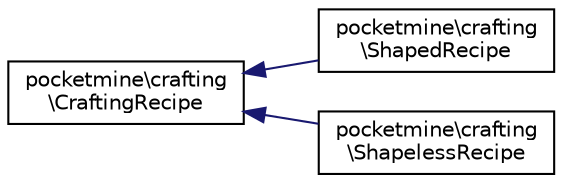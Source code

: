 digraph "Graphical Class Hierarchy"
{
 // INTERACTIVE_SVG=YES
 // LATEX_PDF_SIZE
  edge [fontname="Helvetica",fontsize="10",labelfontname="Helvetica",labelfontsize="10"];
  node [fontname="Helvetica",fontsize="10",shape=record];
  rankdir="LR";
  Node0 [label="pocketmine\\crafting\l\\CraftingRecipe",height=0.2,width=0.4,color="black", fillcolor="white", style="filled",URL="$d6/dd6/interfacepocketmine_1_1crafting_1_1_crafting_recipe.html",tooltip=" "];
  Node0 -> Node1 [dir="back",color="midnightblue",fontsize="10",style="solid",fontname="Helvetica"];
  Node1 [label="pocketmine\\crafting\l\\ShapedRecipe",height=0.2,width=0.4,color="black", fillcolor="white", style="filled",URL="$d6/dbb/classpocketmine_1_1crafting_1_1_shaped_recipe.html",tooltip=" "];
  Node0 -> Node2 [dir="back",color="midnightblue",fontsize="10",style="solid",fontname="Helvetica"];
  Node2 [label="pocketmine\\crafting\l\\ShapelessRecipe",height=0.2,width=0.4,color="black", fillcolor="white", style="filled",URL="$dd/d02/classpocketmine_1_1crafting_1_1_shapeless_recipe.html",tooltip=" "];
}
